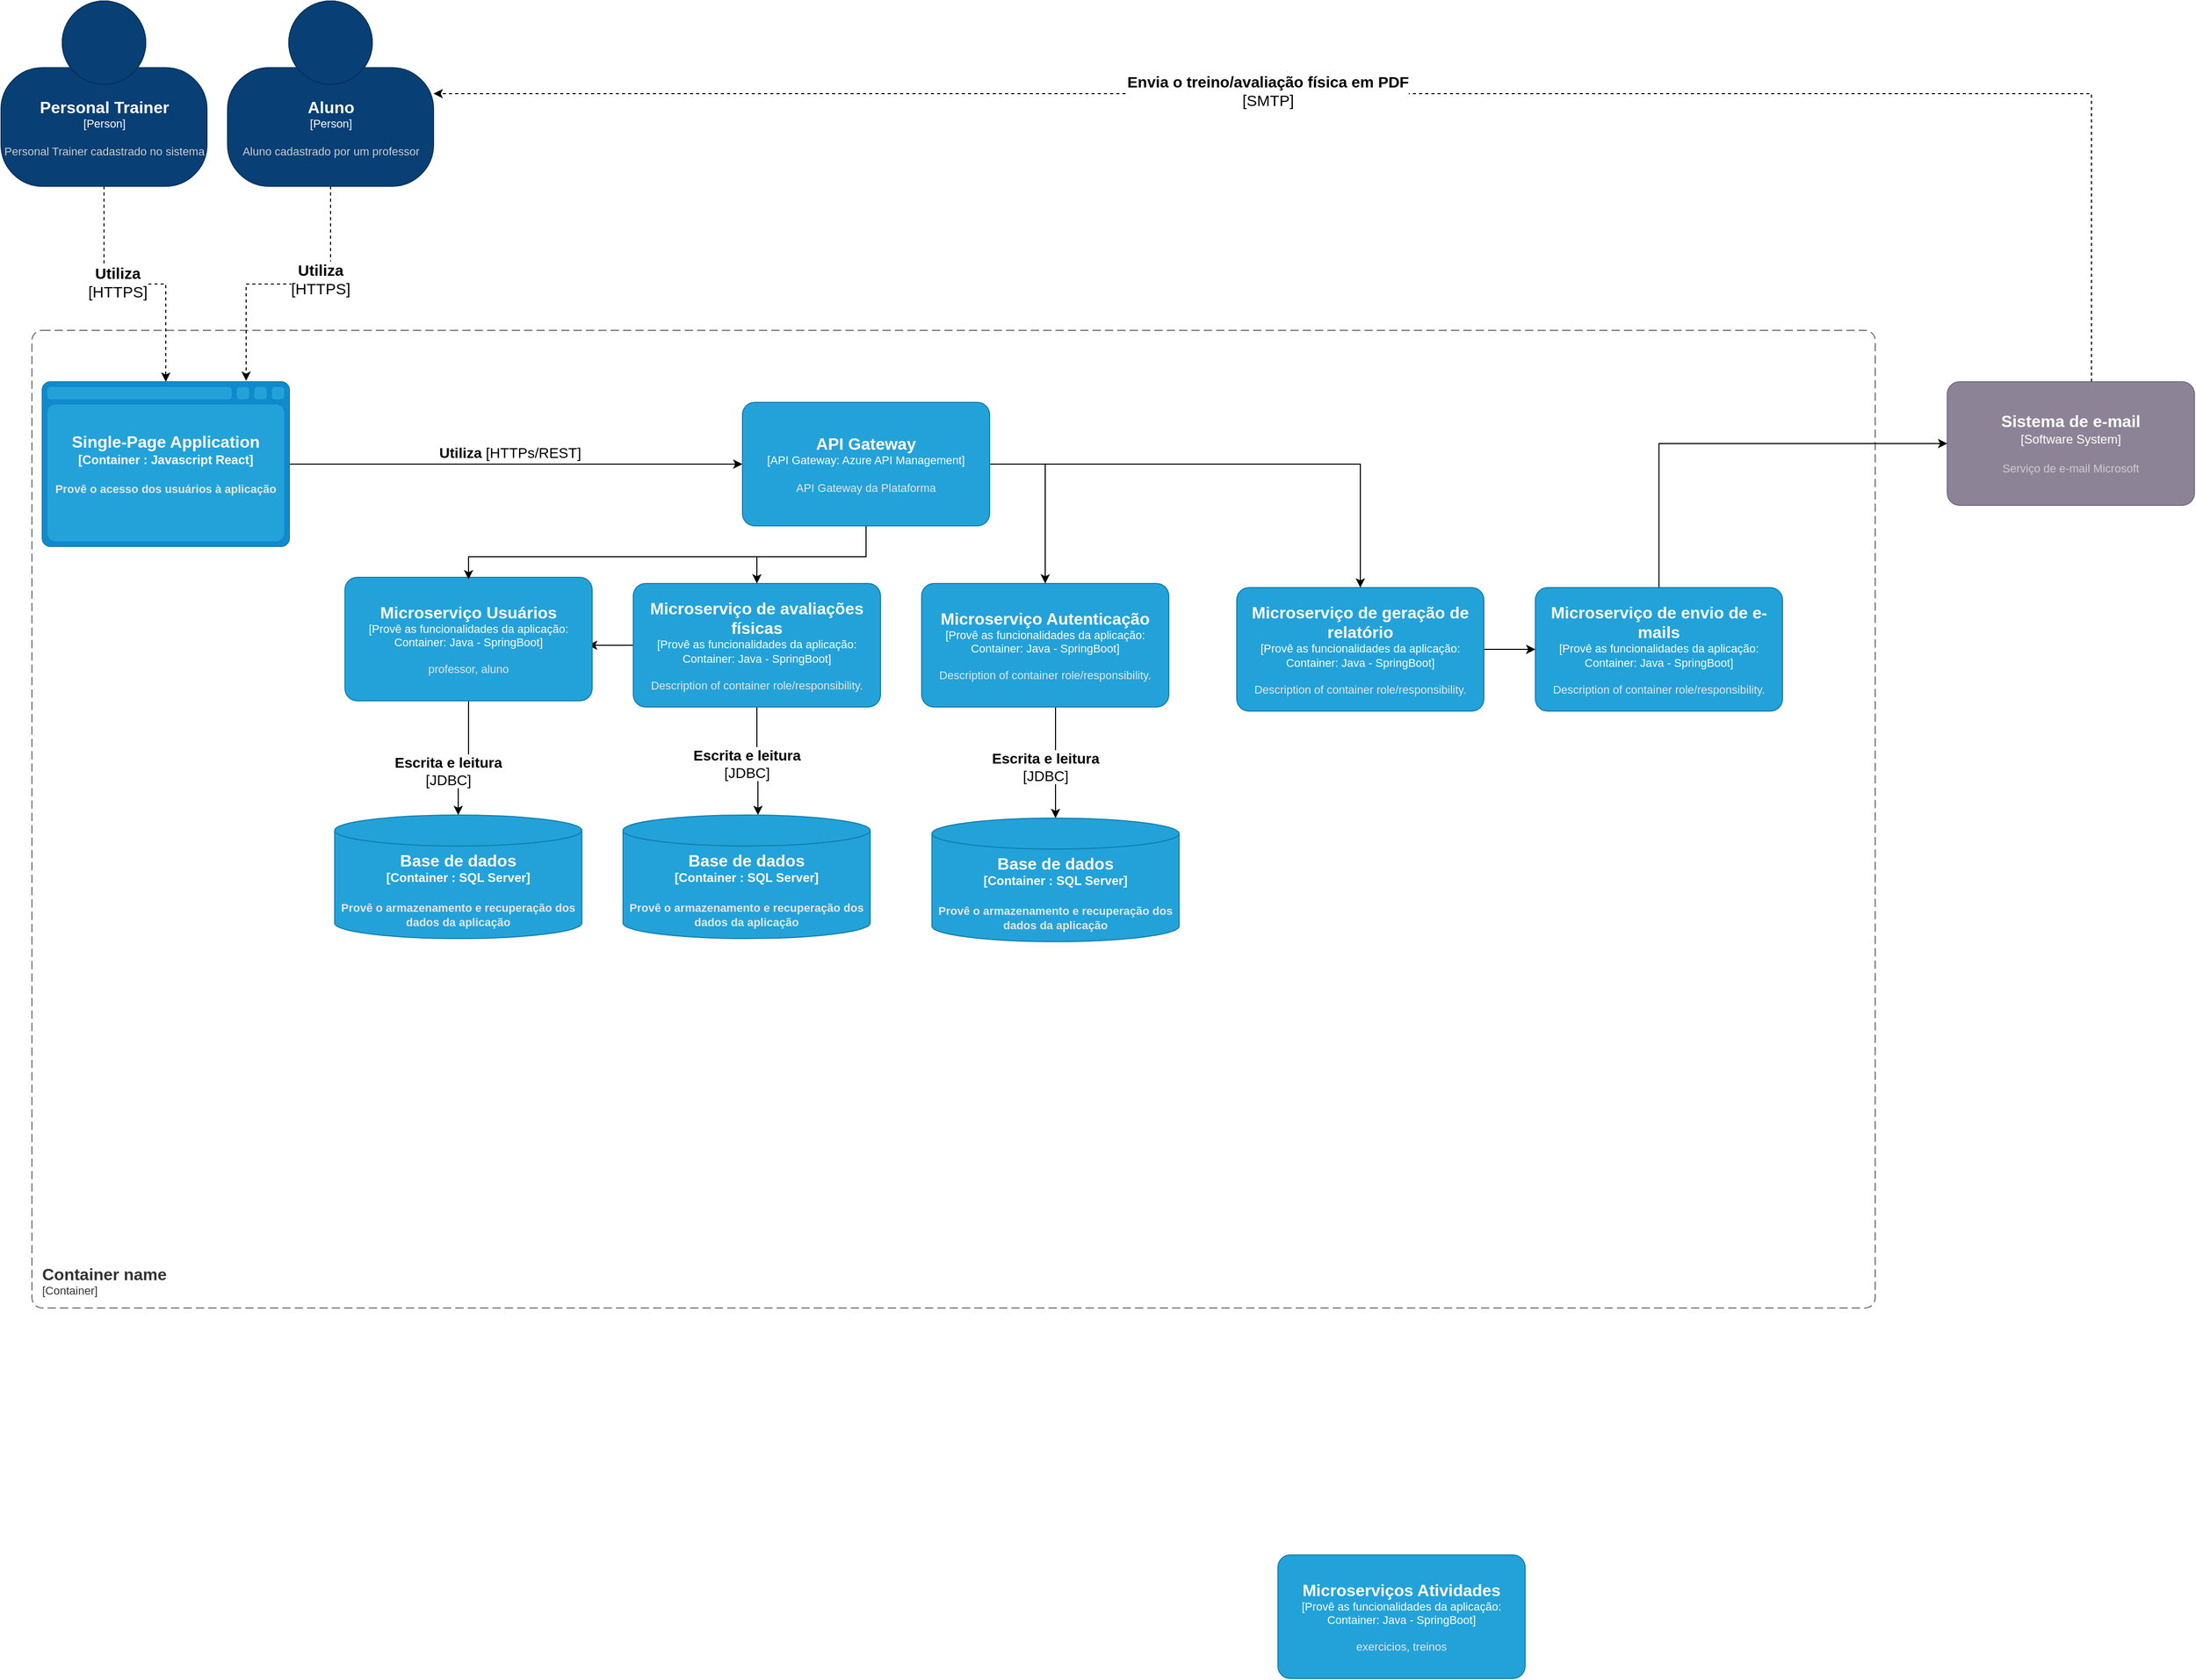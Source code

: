 <mxfile version="16.6.2" type="device"><diagram id="UWa-a2s8Hetns6zqG-la" name="Page-1"><mxGraphModel dx="1048" dy="752" grid="1" gridSize="10" guides="1" tooltips="1" connect="1" arrows="1" fold="1" page="1" pageScale="1" pageWidth="1169" pageHeight="827" math="0" shadow="0"><root><mxCell id="0"/><mxCell id="1" parent="0"/><mxCell id="axH6FzbFWB7dlb7QHLDB-18" style="edgeStyle=orthogonalEdgeStyle;rounded=0;orthogonalLoop=1;jettySize=auto;html=1;entryX=0;entryY=0.5;entryDx=0;entryDy=0;entryPerimeter=0;" edge="1" parent="1" source="nOdenu87jLlAO-vVyZeA-6" target="axH6FzbFWB7dlb7QHLDB-17"><mxGeometry relative="1" as="geometry"/></mxCell><object placeholders="1" c4Type="Single-Page Application" c4Container="Container " c4Technology="Javascript React" c4Description="Provê o acesso dos usuários à aplicação" label="&lt;font style=&quot;font-size: 16px&quot;&gt;&lt;b&gt;%c4Type%&lt;/font&gt;&lt;div&gt;[%c4Container%:&amp;nbsp;%c4Technology%]&lt;/div&gt;&lt;br&gt;&lt;div&gt;&lt;font style=&quot;font-size: 11px&quot;&gt;&lt;font color=&quot;#E6E6E6&quot;&gt;%c4Description%&lt;/font&gt;&lt;/div&gt;" id="nOdenu87jLlAO-vVyZeA-6"><mxCell style="shape=mxgraph.c4.webBrowserContainer;whiteSpace=wrap;html=1;boundedLbl=1;rounded=0;labelBackgroundColor=none;fillColor=#118ACD;fontSize=12;fontColor=#ffffff;align=center;strokeColor=#0E7DAD;metaEdit=1;points=[[0.5,0,0],[1,0.25,0],[1,0.5,0],[1,0.75,0],[0.5,1,0],[0,0.75,0],[0,0.5,0],[0,0.25,0]];resizable=0;" parent="1" vertex="1"><mxGeometry x="50" y="390" width="240" height="160" as="geometry"/></mxCell></object><object placeholders="1" c4Name="Container name" c4Type="ContainerScopeBoundary" c4Application="Container" label="&lt;font style=&quot;font-size: 16px&quot;&gt;&lt;b&gt;&lt;div style=&quot;text-align: left&quot;&gt;%c4Name%&lt;/div&gt;&lt;/b&gt;&lt;/font&gt;&lt;div style=&quot;text-align: left&quot;&gt;[%c4Application%]&lt;/div&gt;" id="nOdenu87jLlAO-vVyZeA-7"><mxCell style="rounded=1;fontSize=11;whiteSpace=wrap;html=1;dashed=1;arcSize=20;fillColor=none;strokeColor=#666666;fontColor=#333333;labelBackgroundColor=none;align=left;verticalAlign=bottom;labelBorderColor=none;spacingTop=0;spacing=10;dashPattern=8 4;metaEdit=1;rotatable=0;perimeter=rectanglePerimeter;noLabel=0;labelPadding=0;allowArrows=0;connectable=0;expand=0;recursiveResize=0;editable=1;pointerEvents=0;absoluteArcSize=1;points=[[0.25,0,0],[0.5,0,0],[0.75,0,0],[1,0.25,0],[1,0.5,0],[1,0.75,0],[0.75,1,0],[0.5,1,0],[0.25,1,0],[0,0.75,0],[0,0.5,0],[0,0.25,0]];" parent="1" vertex="1"><mxGeometry x="40" y="340" width="1790" height="950" as="geometry"/></mxCell></object><mxCell id="nOdenu87jLlAO-vVyZeA-19" style="edgeStyle=orthogonalEdgeStyle;rounded=0;jumpStyle=line;jumpSize=6;orthogonalLoop=1;jettySize=auto;html=1;entryX=1;entryY=0.5;entryDx=0;entryDy=0;entryPerimeter=0;dashed=1;fontSize=14;endSize=6;targetPerimeterSpacing=0;strokeWidth=1;" parent="1" source="nOdenu87jLlAO-vVyZeA-11" target="nOdenu87jLlAO-vVyZeA-17" edge="1"><mxGeometry relative="1" as="geometry"><Array as="points"><mxPoint x="2040" y="110"/></Array></mxGeometry></mxCell><mxCell id="nOdenu87jLlAO-vVyZeA-20" value="&lt;span style=&quot;font-size: 15px&quot;&gt;&lt;b&gt;Envia o treino/avaliação física em PDF&lt;/b&gt;&lt;br&gt;[SMTP]&lt;br&gt;&lt;/span&gt;" style="edgeLabel;html=1;align=center;verticalAlign=middle;resizable=0;points=[];fontSize=14;" parent="nOdenu87jLlAO-vVyZeA-19" vertex="1" connectable="0"><mxGeometry x="0.143" y="-3" relative="1" as="geometry"><mxPoint as="offset"/></mxGeometry></mxCell><object placeholders="1" c4Name="Sistema de e-mail" c4Type="Software System" c4Description="Serviço de e-mail Microsoft" label="&lt;font style=&quot;font-size: 16px&quot;&gt;&lt;b&gt;%c4Name%&lt;/b&gt;&lt;/font&gt;&lt;div&gt;[%c4Type%]&lt;/div&gt;&lt;br&gt;&lt;div&gt;&lt;font style=&quot;font-size: 11px&quot;&gt;&lt;font color=&quot;#cccccc&quot;&gt;%c4Description%&lt;/font&gt;&lt;/div&gt;" id="nOdenu87jLlAO-vVyZeA-11"><mxCell style="rounded=1;whiteSpace=wrap;html=1;labelBackgroundColor=none;fillColor=#8C8496;fontColor=#ffffff;align=center;arcSize=10;strokeColor=#736782;metaEdit=1;resizable=0;points=[[0.25,0,0],[0.5,0,0],[0.75,0,0],[1,0.25,0],[1,0.5,0],[1,0.75,0],[0.75,1,0],[0.5,1,0],[0.25,1,0],[0,0.75,0],[0,0.5,0],[0,0.25,0]];" parent="1" vertex="1"><mxGeometry x="1900" y="390" width="240" height="120" as="geometry"/></mxCell></object><mxCell id="nOdenu87jLlAO-vVyZeA-16" style="edgeStyle=orthogonalEdgeStyle;rounded=0;jumpStyle=line;jumpSize=6;orthogonalLoop=1;jettySize=auto;html=1;entryX=0.5;entryY=0;entryDx=0;entryDy=0;entryPerimeter=0;dashed=1;fontSize=14;endSize=6;targetPerimeterSpacing=0;strokeWidth=1;" parent="1" source="nOdenu87jLlAO-vVyZeA-15" target="nOdenu87jLlAO-vVyZeA-6" edge="1"><mxGeometry relative="1" as="geometry"/></mxCell><mxCell id="nOdenu87jLlAO-vVyZeA-23" value="&lt;b style=&quot;font-size: 15px&quot;&gt;Utiliza&lt;/b&gt;&lt;br style=&quot;font-size: 15px&quot;&gt;&lt;span style=&quot;font-size: 15px&quot;&gt;[HTTPS]&lt;/span&gt;" style="edgeLabel;html=1;align=center;verticalAlign=middle;resizable=0;points=[];fontSize=14;" parent="nOdenu87jLlAO-vVyZeA-16" vertex="1" connectable="0"><mxGeometry x="-0.136" y="2" relative="1" as="geometry"><mxPoint as="offset"/></mxGeometry></mxCell><object placeholders="1" c4Name="Personal Trainer" c4Type="Person" c4Description="Personal Trainer cadastrado no sistema" label="&lt;font style=&quot;font-size: 16px&quot;&gt;&lt;b&gt;%c4Name%&lt;/b&gt;&lt;/font&gt;&lt;div&gt;[%c4Type%]&lt;/div&gt;&lt;br&gt;&lt;div&gt;&lt;font style=&quot;font-size: 11px&quot;&gt;&lt;font color=&quot;#cccccc&quot;&gt;%c4Description%&lt;/font&gt;&lt;/div&gt;" id="nOdenu87jLlAO-vVyZeA-15"><mxCell style="html=1;fontSize=11;dashed=0;whitespace=wrap;fillColor=#083F75;strokeColor=#06315C;fontColor=#ffffff;shape=mxgraph.c4.person2;align=center;metaEdit=1;points=[[0.5,0,0],[1,0.5,0],[1,0.75,0],[0.75,1,0],[0.5,1,0],[0.25,1,0],[0,0.75,0],[0,0.5,0]];resizable=0;" parent="1" vertex="1"><mxGeometry x="10" y="20" width="200" height="180" as="geometry"/></mxCell></object><mxCell id="nOdenu87jLlAO-vVyZeA-18" style="edgeStyle=orthogonalEdgeStyle;rounded=0;jumpStyle=line;jumpSize=6;orthogonalLoop=1;jettySize=auto;html=1;entryX=0.825;entryY=-0.006;entryDx=0;entryDy=0;entryPerimeter=0;dashed=1;fontSize=14;endSize=6;targetPerimeterSpacing=0;strokeWidth=1;" parent="1" source="nOdenu87jLlAO-vVyZeA-17" target="nOdenu87jLlAO-vVyZeA-6" edge="1"><mxGeometry relative="1" as="geometry"/></mxCell><mxCell id="nOdenu87jLlAO-vVyZeA-21" value="&lt;span style=&quot;font-size: 15px&quot;&gt;&lt;b&gt;Utiliza&lt;/b&gt;&lt;br&gt;[HTTPS]&lt;br&gt;&lt;/span&gt;" style="edgeLabel;html=1;align=center;verticalAlign=middle;resizable=0;points=[];fontSize=14;" parent="nOdenu87jLlAO-vVyZeA-18" vertex="1" connectable="0"><mxGeometry x="-0.454" y="-2" relative="1" as="geometry"><mxPoint x="-8" y="16" as="offset"/></mxGeometry></mxCell><object placeholders="1" c4Name="Aluno" c4Type="Person" c4Description="Aluno cadastrado por um professor" label="&lt;font style=&quot;font-size: 16px&quot;&gt;&lt;b&gt;%c4Name%&lt;/b&gt;&lt;/font&gt;&lt;div&gt;[%c4Type%]&lt;/div&gt;&lt;br&gt;&lt;div&gt;&lt;font style=&quot;font-size: 11px&quot;&gt;&lt;font color=&quot;#cccccc&quot;&gt;%c4Description%&lt;/font&gt;&lt;/div&gt;" id="nOdenu87jLlAO-vVyZeA-17"><mxCell style="html=1;fontSize=11;dashed=0;whitespace=wrap;fillColor=#083F75;strokeColor=#06315C;fontColor=#ffffff;shape=mxgraph.c4.person2;align=center;metaEdit=1;points=[[0.5,0,0],[1,0.5,0],[1,0.75,0],[0.75,1,0],[0.5,1,0],[0.25,1,0],[0,0.75,0],[0,0.5,0]];resizable=0;" parent="1" vertex="1"><mxGeometry x="230" y="20" width="200" height="180" as="geometry"/></mxCell></object><mxCell id="axH6FzbFWB7dlb7QHLDB-27" style="edgeStyle=orthogonalEdgeStyle;rounded=0;orthogonalLoop=1;jettySize=auto;html=1;" edge="1" parent="1" source="yucc84eWDIZd4g6CuFdB-1" target="nOdenu87jLlAO-vVyZeA-11"><mxGeometry relative="1" as="geometry"><Array as="points"><mxPoint x="1620" y="450"/></Array></mxGeometry></mxCell><object placeholders="1" c4Name="Microserviço de envio de e-mails" c4Type="Provê as funcionalidades da aplicação" c4Technology="Container: Java - SpringBoot" c4Description="Description of container role/responsibility." label="&lt;font style=&quot;font-size: 16px&quot;&gt;&lt;b&gt;%c4Name%&lt;/b&gt;&lt;/font&gt;&lt;div&gt;[%c4Type%: %c4Technology%]&lt;/div&gt;&lt;br&gt;&lt;div&gt;&lt;font style=&quot;font-size: 11px&quot;&gt;&lt;font color=&quot;#E6E6E6&quot;&gt;%c4Description%&lt;/font&gt;&lt;/div&gt;" id="yucc84eWDIZd4g6CuFdB-1"><mxCell style="rounded=1;whiteSpace=wrap;html=1;fontSize=11;labelBackgroundColor=none;fillColor=#23A2D9;fontColor=#ffffff;align=center;arcSize=10;strokeColor=#0E7DAD;metaEdit=1;resizable=0;points=[[0.25,0,0],[0.5,0,0],[0.75,0,0],[1,0.25,0],[1,0.5,0],[1,0.75,0],[0.75,1,0],[0.5,1,0],[0.25,1,0],[0,0.75,0],[0,0.5,0],[0,0.25,0]];" parent="1" vertex="1"><mxGeometry x="1500" y="590" width="240" height="120" as="geometry"/></mxCell></object><mxCell id="axH6FzbFWB7dlb7QHLDB-3" style="edgeStyle=orthogonalEdgeStyle;rounded=0;orthogonalLoop=1;jettySize=auto;html=1;entryX=0.546;entryY=0;entryDx=0;entryDy=0;entryPerimeter=0;" edge="1" parent="1" source="yucc84eWDIZd4g6CuFdB-2" target="axH6FzbFWB7dlb7QHLDB-1"><mxGeometry relative="1" as="geometry"/></mxCell><mxCell id="axH6FzbFWB7dlb7QHLDB-29" style="edgeStyle=orthogonalEdgeStyle;rounded=0;orthogonalLoop=1;jettySize=auto;html=1;" edge="1" parent="1" source="yucc84eWDIZd4g6CuFdB-2"><mxGeometry relative="1" as="geometry"><mxPoint x="580" y="646" as="targetPoint"/></mxGeometry></mxCell><object placeholders="1" c4Name="Microserviço de avaliações físicas" c4Type="Provê as funcionalidades da aplicação" c4Technology="Container: Java - SpringBoot" c4Description="Description of container role/responsibility." label="&lt;font style=&quot;font-size: 16px&quot;&gt;&lt;b&gt;%c4Name%&lt;/b&gt;&lt;/font&gt;&lt;div&gt;[%c4Type%: %c4Technology%]&lt;/div&gt;&lt;br&gt;&lt;div&gt;&lt;font style=&quot;font-size: 11px&quot;&gt;&lt;font color=&quot;#E6E6E6&quot;&gt;%c4Description%&lt;/font&gt;&lt;/div&gt;" id="yucc84eWDIZd4g6CuFdB-2"><mxCell style="rounded=1;whiteSpace=wrap;html=1;fontSize=11;labelBackgroundColor=none;fillColor=#23A2D9;fontColor=#ffffff;align=center;arcSize=10;strokeColor=#0E7DAD;metaEdit=1;resizable=0;points=[[0.25,0,0],[0.5,0,0],[0.75,0,0],[1,0.25,0],[1,0.5,0],[1,0.75,0],[0.75,1,0],[0.5,1,0],[0.25,1,0],[0,0.75,0],[0,0.5,0],[0,0.25,0]];" parent="1" vertex="1"><mxGeometry x="624" y="586" width="240" height="120" as="geometry"/></mxCell></object><mxCell id="axH6FzbFWB7dlb7QHLDB-6" style="edgeStyle=orthogonalEdgeStyle;rounded=0;orthogonalLoop=1;jettySize=auto;html=1;" edge="1" parent="1" source="yucc84eWDIZd4g6CuFdB-3" target="axH6FzbFWB7dlb7QHLDB-4"><mxGeometry relative="1" as="geometry"><Array as="points"><mxPoint x="1034" y="746"/><mxPoint x="1034" y="746"/></Array></mxGeometry></mxCell><object placeholders="1" c4Name="Microserviço Autenticação" c4Type="Provê as funcionalidades da aplicação" c4Technology="Container: Java - SpringBoot" c4Description="Description of container role/responsibility." label="&lt;font style=&quot;font-size: 16px&quot;&gt;&lt;b&gt;%c4Name%&lt;/b&gt;&lt;/font&gt;&lt;div&gt;[%c4Type%: %c4Technology%]&lt;/div&gt;&lt;br&gt;&lt;div&gt;&lt;font style=&quot;font-size: 11px&quot;&gt;&lt;font color=&quot;#E6E6E6&quot;&gt;%c4Description%&lt;/font&gt;&lt;/div&gt;" id="yucc84eWDIZd4g6CuFdB-3"><mxCell style="rounded=1;whiteSpace=wrap;html=1;fontSize=11;labelBackgroundColor=none;fillColor=#23A2D9;fontColor=#ffffff;align=center;arcSize=10;strokeColor=#0E7DAD;metaEdit=1;resizable=0;points=[[0.25,0,0],[0.5,0,0],[0.75,0,0],[1,0.25,0],[1,0.5,0],[1,0.75,0],[0.75,1,0],[0.5,1,0],[0.25,1,0],[0,0.75,0],[0,0.5,0],[0,0.25,0]];" parent="1" vertex="1"><mxGeometry x="904" y="586" width="240" height="120" as="geometry"/></mxCell></object><mxCell id="axH6FzbFWB7dlb7QHLDB-15" style="edgeStyle=orthogonalEdgeStyle;rounded=0;orthogonalLoop=1;jettySize=auto;html=1;entryX=0.5;entryY=0;entryDx=0;entryDy=0;entryPerimeter=0;" edge="1" parent="1" source="yucc84eWDIZd4g6CuFdB-4" target="axH6FzbFWB7dlb7QHLDB-13"><mxGeometry relative="1" as="geometry"/></mxCell><object placeholders="1" c4Name="Microserviço Usuários" c4Type="Provê as funcionalidades da aplicação" c4Technology="Container: Java - SpringBoot" c4Description="professor, aluno" label="&lt;font style=&quot;font-size: 16px&quot;&gt;&lt;b&gt;%c4Name%&lt;/b&gt;&lt;/font&gt;&lt;div&gt;[%c4Type%: %c4Technology%]&lt;/div&gt;&lt;br&gt;&lt;div&gt;&lt;font style=&quot;font-size: 11px&quot;&gt;&lt;font color=&quot;#E6E6E6&quot;&gt;%c4Description%&lt;/font&gt;&lt;/div&gt;" id="yucc84eWDIZd4g6CuFdB-4"><mxCell style="rounded=1;whiteSpace=wrap;html=1;fontSize=11;labelBackgroundColor=none;fillColor=#23A2D9;fontColor=#ffffff;align=center;arcSize=10;strokeColor=#0E7DAD;metaEdit=1;resizable=0;points=[[0.25,0,0],[0.5,0,0],[0.75,0,0],[1,0.25,0],[1,0.5,0],[1,0.75,0],[0.75,1,0],[0.5,1,0],[0.25,1,0],[0,0.75,0],[0,0.5,0],[0,0.25,0]];" parent="1" vertex="1"><mxGeometry x="344" y="580" width="240" height="120" as="geometry"/></mxCell></object><mxCell id="axH6FzbFWB7dlb7QHLDB-26" style="edgeStyle=orthogonalEdgeStyle;rounded=0;orthogonalLoop=1;jettySize=auto;html=1;" edge="1" parent="1" source="yucc84eWDIZd4g6CuFdB-5"><mxGeometry relative="1" as="geometry"><mxPoint x="1500" y="650" as="targetPoint"/></mxGeometry></mxCell><object placeholders="1" c4Name="Microserviço de geração de relatório" c4Type="Provê as funcionalidades da aplicação" c4Technology="Container: Java - SpringBoot" c4Description="Description of container role/responsibility." label="&lt;font style=&quot;font-size: 16px&quot;&gt;&lt;b&gt;%c4Name%&lt;/b&gt;&lt;/font&gt;&lt;div&gt;[%c4Type%: %c4Technology%]&lt;/div&gt;&lt;br&gt;&lt;div&gt;&lt;font style=&quot;font-size: 11px&quot;&gt;&lt;font color=&quot;#E6E6E6&quot;&gt;%c4Description%&lt;/font&gt;&lt;/div&gt;" id="yucc84eWDIZd4g6CuFdB-5"><mxCell style="rounded=1;whiteSpace=wrap;html=1;fontSize=11;labelBackgroundColor=none;fillColor=#23A2D9;fontColor=#ffffff;align=center;arcSize=10;strokeColor=#0E7DAD;metaEdit=1;resizable=0;points=[[0.25,0,0],[0.5,0,0],[0.75,0,0],[1,0.25,0],[1,0.5,0],[1,0.75,0],[0.75,1,0],[0.5,1,0],[0.25,1,0],[0,0.75,0],[0,0.5,0],[0,0.25,0]];" parent="1" vertex="1"><mxGeometry x="1210" y="590" width="240" height="120" as="geometry"/></mxCell></object><object placeholders="1" c4Name="Microserviços Atividades" c4Type="Provê as funcionalidades da aplicação" c4Technology="Container: Java - SpringBoot" c4Description="exercicios, treinos" label="&lt;font style=&quot;font-size: 16px&quot;&gt;&lt;b&gt;%c4Name%&lt;/b&gt;&lt;/font&gt;&lt;div&gt;[%c4Type%: %c4Technology%]&lt;/div&gt;&lt;br&gt;&lt;div&gt;&lt;font style=&quot;font-size: 11px&quot;&gt;&lt;font color=&quot;#E6E6E6&quot;&gt;%c4Description%&lt;/font&gt;&lt;/div&gt;" id="yucc84eWDIZd4g6CuFdB-6"><mxCell style="rounded=1;whiteSpace=wrap;html=1;fontSize=11;labelBackgroundColor=none;fillColor=#23A2D9;fontColor=#ffffff;align=center;arcSize=10;strokeColor=#0E7DAD;metaEdit=1;resizable=0;points=[[0.25,0,0],[0.5,0,0],[0.75,0,0],[1,0.25,0],[1,0.5,0],[1,0.75,0],[0.75,1,0],[0.5,1,0],[0.25,1,0],[0,0.75,0],[0,0.5,0],[0,0.25,0]];" parent="1" vertex="1"><mxGeometry x="1250" y="1530" width="240" height="120" as="geometry"/></mxCell></object><object placeholders="1" c4Type="Base de dados" c4Container="Container " c4Technology="SQL Server" c4Description="Provê o armazenamento e recuperação dos dados da aplicação" label="&lt;font style=&quot;font-size: 16px&quot;&gt;&lt;b&gt;%c4Type%&lt;/font&gt;&lt;div&gt;[%c4Container%:&amp;nbsp;%c4Technology%]&lt;/div&gt;&lt;br&gt;&lt;div&gt;&lt;font style=&quot;font-size: 11px&quot;&gt;&lt;font color=&quot;#E6E6E6&quot;&gt;%c4Description%&lt;/font&gt;&lt;/div&gt;" id="axH6FzbFWB7dlb7QHLDB-1"><mxCell style="shape=cylinder3;size=15;whiteSpace=wrap;html=1;boundedLbl=1;rounded=0;labelBackgroundColor=none;fillColor=#23A2D9;fontSize=12;fontColor=#ffffff;align=center;strokeColor=#0E7DAD;metaEdit=1;points=[[0.5,0,0],[1,0.25,0],[1,0.5,0],[1,0.75,0],[0.5,1,0],[0,0.75,0],[0,0.5,0],[0,0.25,0]];resizable=0;" vertex="1" parent="1"><mxGeometry x="614" y="811" width="240" height="120" as="geometry"/></mxCell></object><mxCell id="axH6FzbFWB7dlb7QHLDB-2" value="&lt;b&gt;Escrita e leitura&lt;/b&gt;&lt;br&gt;[JDBC]" style="edgeLabel;html=1;align=center;verticalAlign=middle;resizable=0;points=[];fontSize=14;labelBackgroundColor=default;" vertex="1" connectable="0" parent="1"><mxGeometry x="734" y="761" as="geometry"/></mxCell><object placeholders="1" c4Type="Base de dados" c4Container="Container " c4Technology="SQL Server" c4Description="Provê o armazenamento e recuperação dos dados da aplicação" label="&lt;font style=&quot;font-size: 16px&quot;&gt;&lt;b&gt;%c4Type%&lt;/font&gt;&lt;div&gt;[%c4Container%:&amp;nbsp;%c4Technology%]&lt;/div&gt;&lt;br&gt;&lt;div&gt;&lt;font style=&quot;font-size: 11px&quot;&gt;&lt;font color=&quot;#E6E6E6&quot;&gt;%c4Description%&lt;/font&gt;&lt;/div&gt;" id="axH6FzbFWB7dlb7QHLDB-4"><mxCell style="shape=cylinder3;size=15;whiteSpace=wrap;html=1;boundedLbl=1;rounded=0;labelBackgroundColor=none;fillColor=#23A2D9;fontSize=12;fontColor=#ffffff;align=center;strokeColor=#0E7DAD;metaEdit=1;points=[[0.5,0,0],[1,0.25,0],[1,0.5,0],[1,0.75,0],[0.5,1,0],[0,0.75,0],[0,0.5,0],[0,0.25,0]];resizable=0;" vertex="1" parent="1"><mxGeometry x="914" y="814" width="240" height="120" as="geometry"/></mxCell></object><mxCell id="axH6FzbFWB7dlb7QHLDB-5" value="&lt;b&gt;Escrita e leitura&lt;/b&gt;&lt;br&gt;[JDBC]" style="edgeLabel;html=1;align=center;verticalAlign=middle;resizable=0;points=[];fontSize=14;labelBackgroundColor=default;" vertex="1" connectable="0" parent="1"><mxGeometry x="1024" y="764" as="geometry"/></mxCell><object placeholders="1" c4Type="Base de dados" c4Container="Container " c4Technology="SQL Server" c4Description="Provê o armazenamento e recuperação dos dados da aplicação" label="&lt;font style=&quot;font-size: 16px&quot;&gt;&lt;b&gt;%c4Type%&lt;/font&gt;&lt;div&gt;[%c4Container%:&amp;nbsp;%c4Technology%]&lt;/div&gt;&lt;br&gt;&lt;div&gt;&lt;font style=&quot;font-size: 11px&quot;&gt;&lt;font color=&quot;#E6E6E6&quot;&gt;%c4Description%&lt;/font&gt;&lt;/div&gt;" id="axH6FzbFWB7dlb7QHLDB-13"><mxCell style="shape=cylinder3;size=15;whiteSpace=wrap;html=1;boundedLbl=1;rounded=0;labelBackgroundColor=none;fillColor=#23A2D9;fontSize=12;fontColor=#ffffff;align=center;strokeColor=#0E7DAD;metaEdit=1;points=[[0.5,0,0],[1,0.25,0],[1,0.5,0],[1,0.75,0],[0.5,1,0],[0,0.75,0],[0,0.5,0],[0,0.25,0]];resizable=0;" vertex="1" parent="1"><mxGeometry x="334" y="811" width="240" height="120" as="geometry"/></mxCell></object><mxCell id="axH6FzbFWB7dlb7QHLDB-14" value="&lt;b&gt;Escrita e leitura&lt;/b&gt;&lt;br&gt;[JDBC]" style="edgeLabel;html=1;align=center;verticalAlign=middle;resizable=0;points=[];fontSize=14;labelBackgroundColor=default;" vertex="1" connectable="0" parent="1"><mxGeometry x="444" y="768" as="geometry"/></mxCell><mxCell id="axH6FzbFWB7dlb7QHLDB-21" style="edgeStyle=orthogonalEdgeStyle;rounded=0;orthogonalLoop=1;jettySize=auto;html=1;exitX=1;exitY=0.5;exitDx=0;exitDy=0;exitPerimeter=0;" edge="1" parent="1" source="axH6FzbFWB7dlb7QHLDB-17" target="yucc84eWDIZd4g6CuFdB-3"><mxGeometry relative="1" as="geometry"/></mxCell><mxCell id="axH6FzbFWB7dlb7QHLDB-22" style="edgeStyle=orthogonalEdgeStyle;rounded=0;orthogonalLoop=1;jettySize=auto;html=1;exitX=0.5;exitY=1;exitDx=0;exitDy=0;exitPerimeter=0;" edge="1" parent="1"><mxGeometry relative="1" as="geometry"><mxPoint x="850" y="532" as="sourcePoint"/><mxPoint x="464" y="582" as="targetPoint"/><Array as="points"><mxPoint x="850" y="560"/><mxPoint x="464" y="560"/></Array></mxGeometry></mxCell><mxCell id="axH6FzbFWB7dlb7QHLDB-23" style="edgeStyle=orthogonalEdgeStyle;rounded=0;orthogonalLoop=1;jettySize=auto;html=1;exitX=0.5;exitY=1;exitDx=0;exitDy=0;exitPerimeter=0;" edge="1" parent="1" source="axH6FzbFWB7dlb7QHLDB-17" target="yucc84eWDIZd4g6CuFdB-2"><mxGeometry relative="1" as="geometry"><Array as="points"><mxPoint x="850" y="560"/><mxPoint x="744" y="560"/></Array></mxGeometry></mxCell><mxCell id="axH6FzbFWB7dlb7QHLDB-25" style="edgeStyle=orthogonalEdgeStyle;rounded=0;orthogonalLoop=1;jettySize=auto;html=1;" edge="1" parent="1" source="axH6FzbFWB7dlb7QHLDB-17" target="yucc84eWDIZd4g6CuFdB-5"><mxGeometry relative="1" as="geometry"/></mxCell><object placeholders="1" c4Name="API Gateway" c4Type="API Gateway" c4Technology="Azure API Management" c4Description="API Gateway da Plataforma" label="&lt;font style=&quot;font-size: 16px&quot;&gt;&lt;b&gt;%c4Name%&lt;/b&gt;&lt;/font&gt;&lt;div&gt;[%c4Type%: %c4Technology%]&lt;/div&gt;&lt;br&gt;&lt;div&gt;&lt;font style=&quot;font-size: 11px&quot;&gt;&lt;font color=&quot;#E6E6E6&quot;&gt;%c4Description%&lt;/font&gt;&lt;/div&gt;" id="axH6FzbFWB7dlb7QHLDB-17"><mxCell style="rounded=1;whiteSpace=wrap;html=1;fontSize=11;labelBackgroundColor=none;fillColor=#23A2D9;fontColor=#ffffff;align=center;arcSize=10;strokeColor=#0E7DAD;metaEdit=1;resizable=0;points=[[0.25,0,0],[0.5,0,0],[0.75,0,0],[1,0.25,0],[1,0.5,0],[1,0.75,0],[0.75,1,0],[0.5,1,0],[0.25,1,0],[0,0.75,0],[0,0.5,0],[0,0.25,0]];" vertex="1" parent="1"><mxGeometry x="730" y="410" width="240" height="120" as="geometry"/></mxCell></object><mxCell id="axH6FzbFWB7dlb7QHLDB-20" value="&lt;b&gt;Utiliza&amp;nbsp;&lt;/b&gt;[HTTPs/REST]" style="edgeLabel;html=1;align=center;verticalAlign=middle;resizable=0;points=[];fontSize=14;labelBackgroundColor=default;" vertex="1" connectable="0" parent="1"><mxGeometry x="500" y="450" as="geometry"><mxPoint x="4" y="9" as="offset"/></mxGeometry></mxCell></root></mxGraphModel></diagram></mxfile>